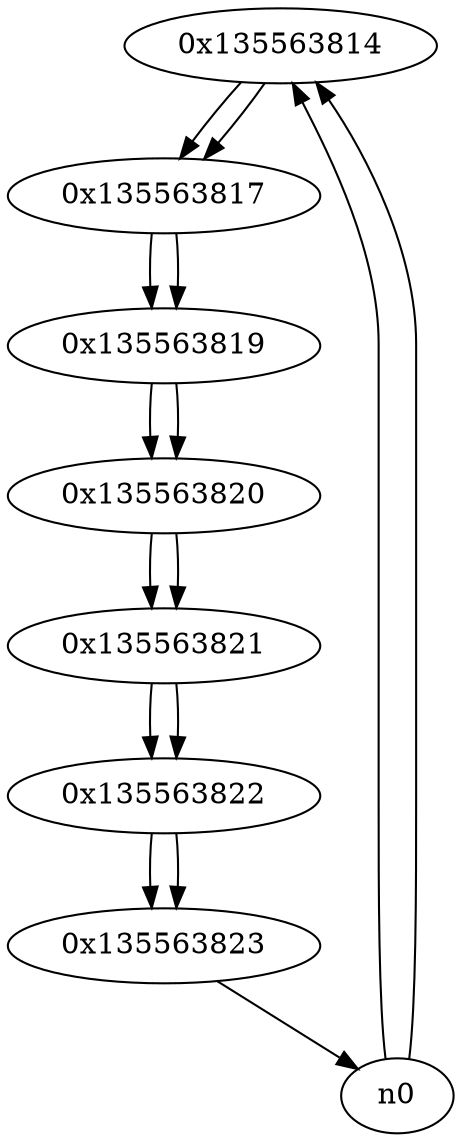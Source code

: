digraph G{
/* nodes */
  n1 [label="0x135563814"]
  n2 [label="0x135563817"]
  n3 [label="0x135563819"]
  n4 [label="0x135563820"]
  n5 [label="0x135563821"]
  n6 [label="0x135563822"]
  n7 [label="0x135563823"]
/* edges */
n1 -> n2;
n0 -> n1;
n0 -> n1;
n2 -> n3;
n1 -> n2;
n3 -> n4;
n2 -> n3;
n4 -> n5;
n3 -> n4;
n5 -> n6;
n4 -> n5;
n6 -> n7;
n5 -> n6;
n7 -> n0;
n6 -> n7;
}
